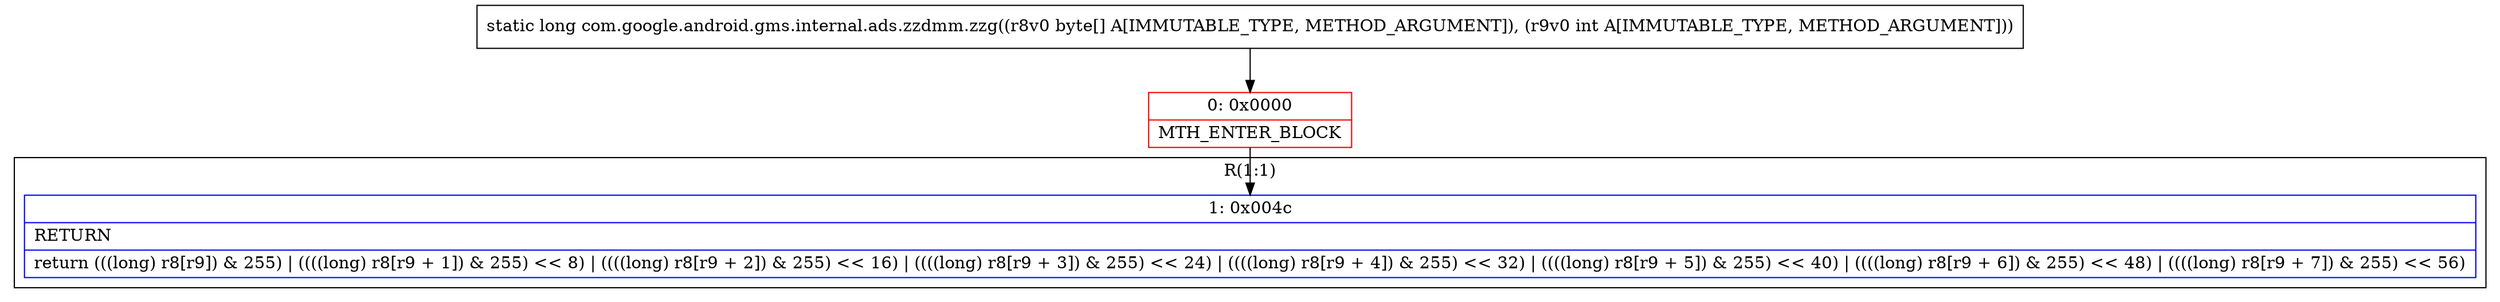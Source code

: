 digraph "CFG forcom.google.android.gms.internal.ads.zzdmm.zzg([BI)J" {
subgraph cluster_Region_361559395 {
label = "R(1:1)";
node [shape=record,color=blue];
Node_1 [shape=record,label="{1\:\ 0x004c|RETURN\l|return (((long) r8[r9]) & 255) \| ((((long) r8[r9 + 1]) & 255) \<\< 8) \| ((((long) r8[r9 + 2]) & 255) \<\< 16) \| ((((long) r8[r9 + 3]) & 255) \<\< 24) \| ((((long) r8[r9 + 4]) & 255) \<\< 32) \| ((((long) r8[r9 + 5]) & 255) \<\< 40) \| ((((long) r8[r9 + 6]) & 255) \<\< 48) \| ((((long) r8[r9 + 7]) & 255) \<\< 56)\l}"];
}
Node_0 [shape=record,color=red,label="{0\:\ 0x0000|MTH_ENTER_BLOCK\l}"];
MethodNode[shape=record,label="{static long com.google.android.gms.internal.ads.zzdmm.zzg((r8v0 byte[] A[IMMUTABLE_TYPE, METHOD_ARGUMENT]), (r9v0 int A[IMMUTABLE_TYPE, METHOD_ARGUMENT])) }"];
MethodNode -> Node_0;
Node_0 -> Node_1;
}

